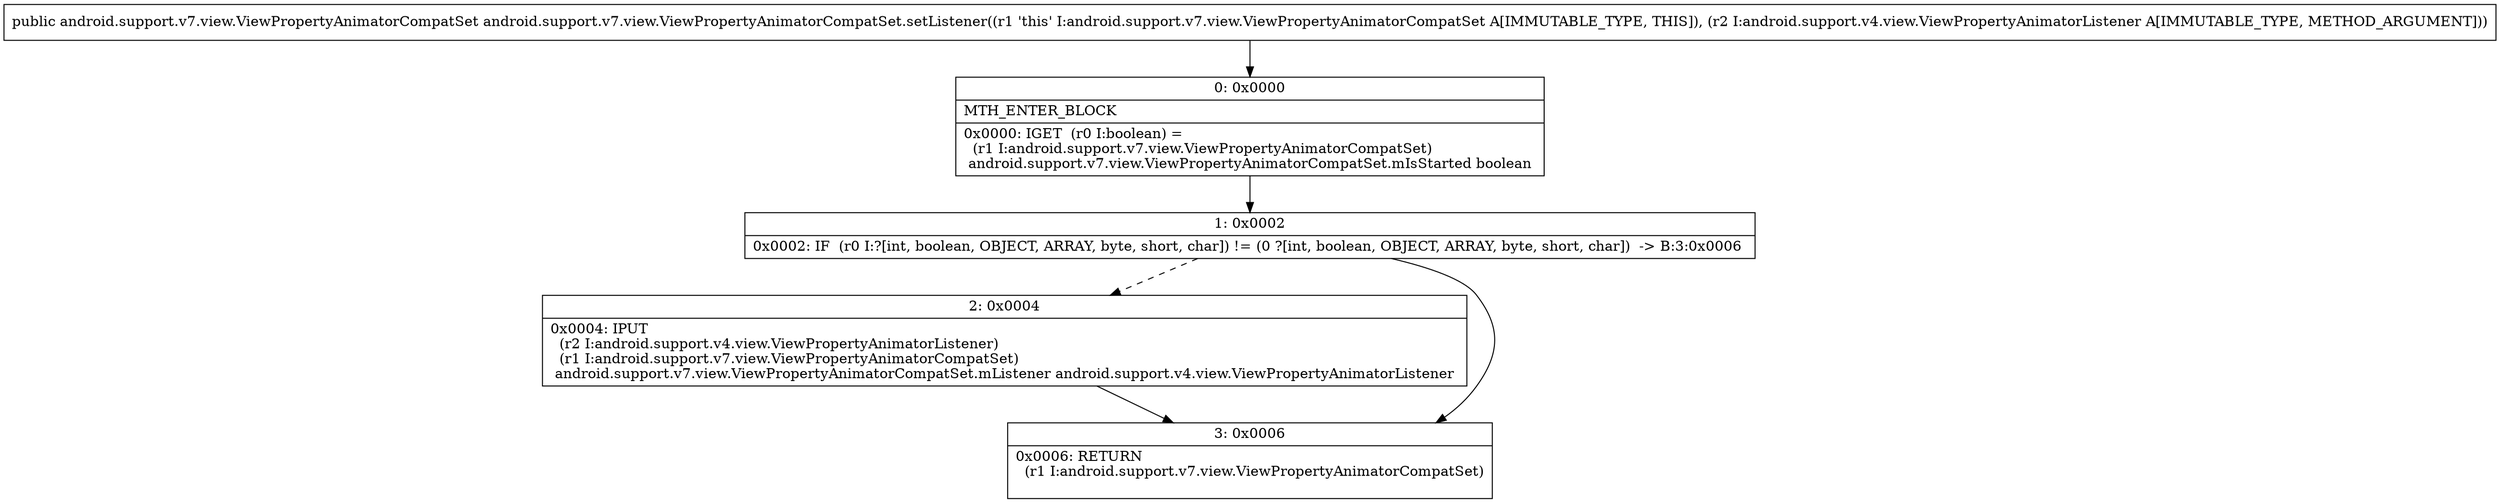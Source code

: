digraph "CFG forandroid.support.v7.view.ViewPropertyAnimatorCompatSet.setListener(Landroid\/support\/v4\/view\/ViewPropertyAnimatorListener;)Landroid\/support\/v7\/view\/ViewPropertyAnimatorCompatSet;" {
Node_0 [shape=record,label="{0\:\ 0x0000|MTH_ENTER_BLOCK\l|0x0000: IGET  (r0 I:boolean) = \l  (r1 I:android.support.v7.view.ViewPropertyAnimatorCompatSet)\l android.support.v7.view.ViewPropertyAnimatorCompatSet.mIsStarted boolean \l}"];
Node_1 [shape=record,label="{1\:\ 0x0002|0x0002: IF  (r0 I:?[int, boolean, OBJECT, ARRAY, byte, short, char]) != (0 ?[int, boolean, OBJECT, ARRAY, byte, short, char])  \-\> B:3:0x0006 \l}"];
Node_2 [shape=record,label="{2\:\ 0x0004|0x0004: IPUT  \l  (r2 I:android.support.v4.view.ViewPropertyAnimatorListener)\l  (r1 I:android.support.v7.view.ViewPropertyAnimatorCompatSet)\l android.support.v7.view.ViewPropertyAnimatorCompatSet.mListener android.support.v4.view.ViewPropertyAnimatorListener \l}"];
Node_3 [shape=record,label="{3\:\ 0x0006|0x0006: RETURN  \l  (r1 I:android.support.v7.view.ViewPropertyAnimatorCompatSet)\l \l}"];
MethodNode[shape=record,label="{public android.support.v7.view.ViewPropertyAnimatorCompatSet android.support.v7.view.ViewPropertyAnimatorCompatSet.setListener((r1 'this' I:android.support.v7.view.ViewPropertyAnimatorCompatSet A[IMMUTABLE_TYPE, THIS]), (r2 I:android.support.v4.view.ViewPropertyAnimatorListener A[IMMUTABLE_TYPE, METHOD_ARGUMENT])) }"];
MethodNode -> Node_0;
Node_0 -> Node_1;
Node_1 -> Node_2[style=dashed];
Node_1 -> Node_3;
Node_2 -> Node_3;
}

